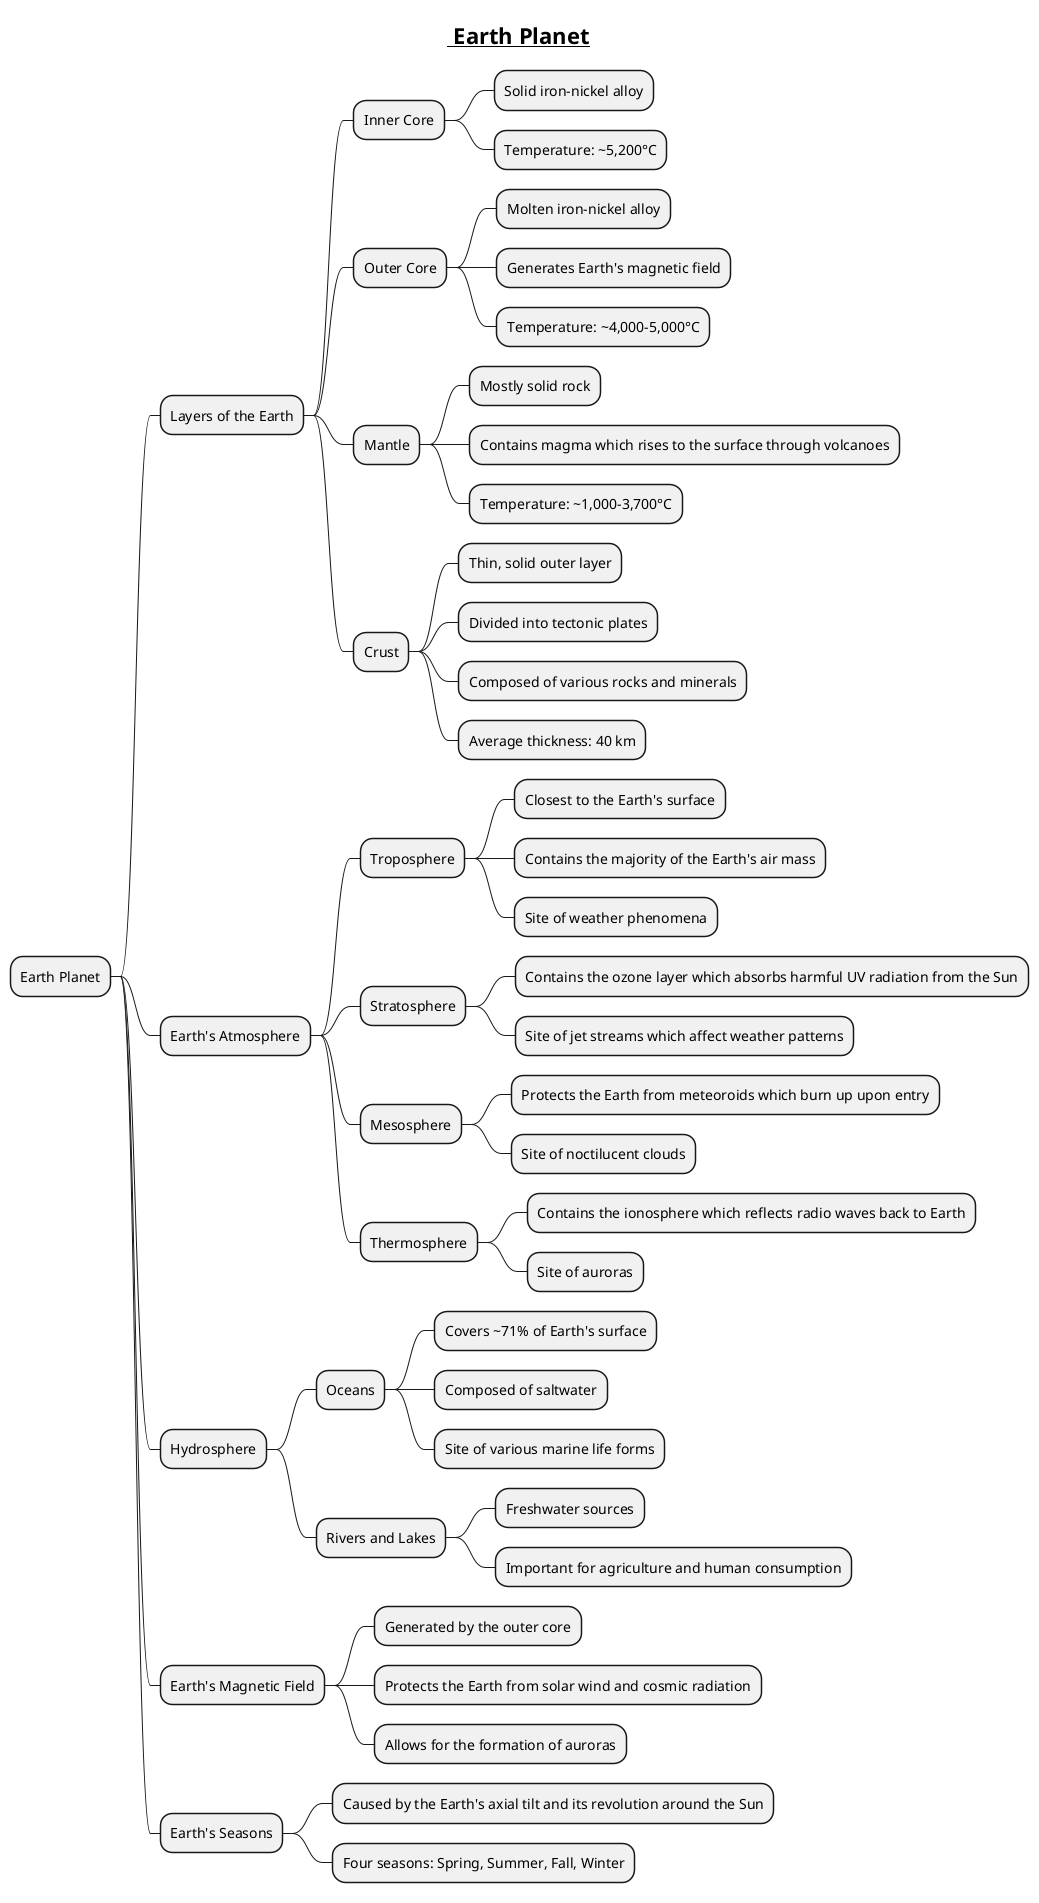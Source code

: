 @startmindmap
title =__ Earth Planet__

* Earth Planet
** Layers of the Earth
*** Inner Core
**** Solid iron-nickel alloy
**** Temperature: ~5,200°C
*** Outer Core
**** Molten iron-nickel alloy
**** Generates Earth's magnetic field
**** Temperature: ~4,000-5,000°C
*** Mantle
**** Mostly solid rock
**** Contains magma which rises to the surface through volcanoes
**** Temperature: ~1,000-3,700°C
*** Crust
**** Thin, solid outer layer
**** Divided into tectonic plates
**** Composed of various rocks and minerals
**** Average thickness: 40 km
** Earth's Atmosphere
*** Troposphere
**** Closest to the Earth's surface
**** Contains the majority of the Earth's air mass
**** Site of weather phenomena
*** Stratosphere
**** Contains the ozone layer which absorbs harmful UV radiation from the Sun
**** Site of jet streams which affect weather patterns
*** Mesosphere
**** Protects the Earth from meteoroids which burn up upon entry
**** Site of noctilucent clouds
*** Thermosphere
**** Contains the ionosphere which reflects radio waves back to Earth
**** Site of auroras
** Hydrosphere
*** Oceans
**** Covers ~71% of Earth's surface
**** Composed of saltwater
**** Site of various marine life forms
*** Rivers and Lakes
**** Freshwater sources
**** Important for agriculture and human consumption
** Earth's Magnetic Field
*** Generated by the outer core
*** Protects the Earth from solar wind and cosmic radiation
*** Allows for the formation of auroras
** Earth's Seasons
*** Caused by the Earth's axial tilt and its revolution around the Sun
*** Four seasons: Spring, Summer, Fall, Winter
@endmindmap
